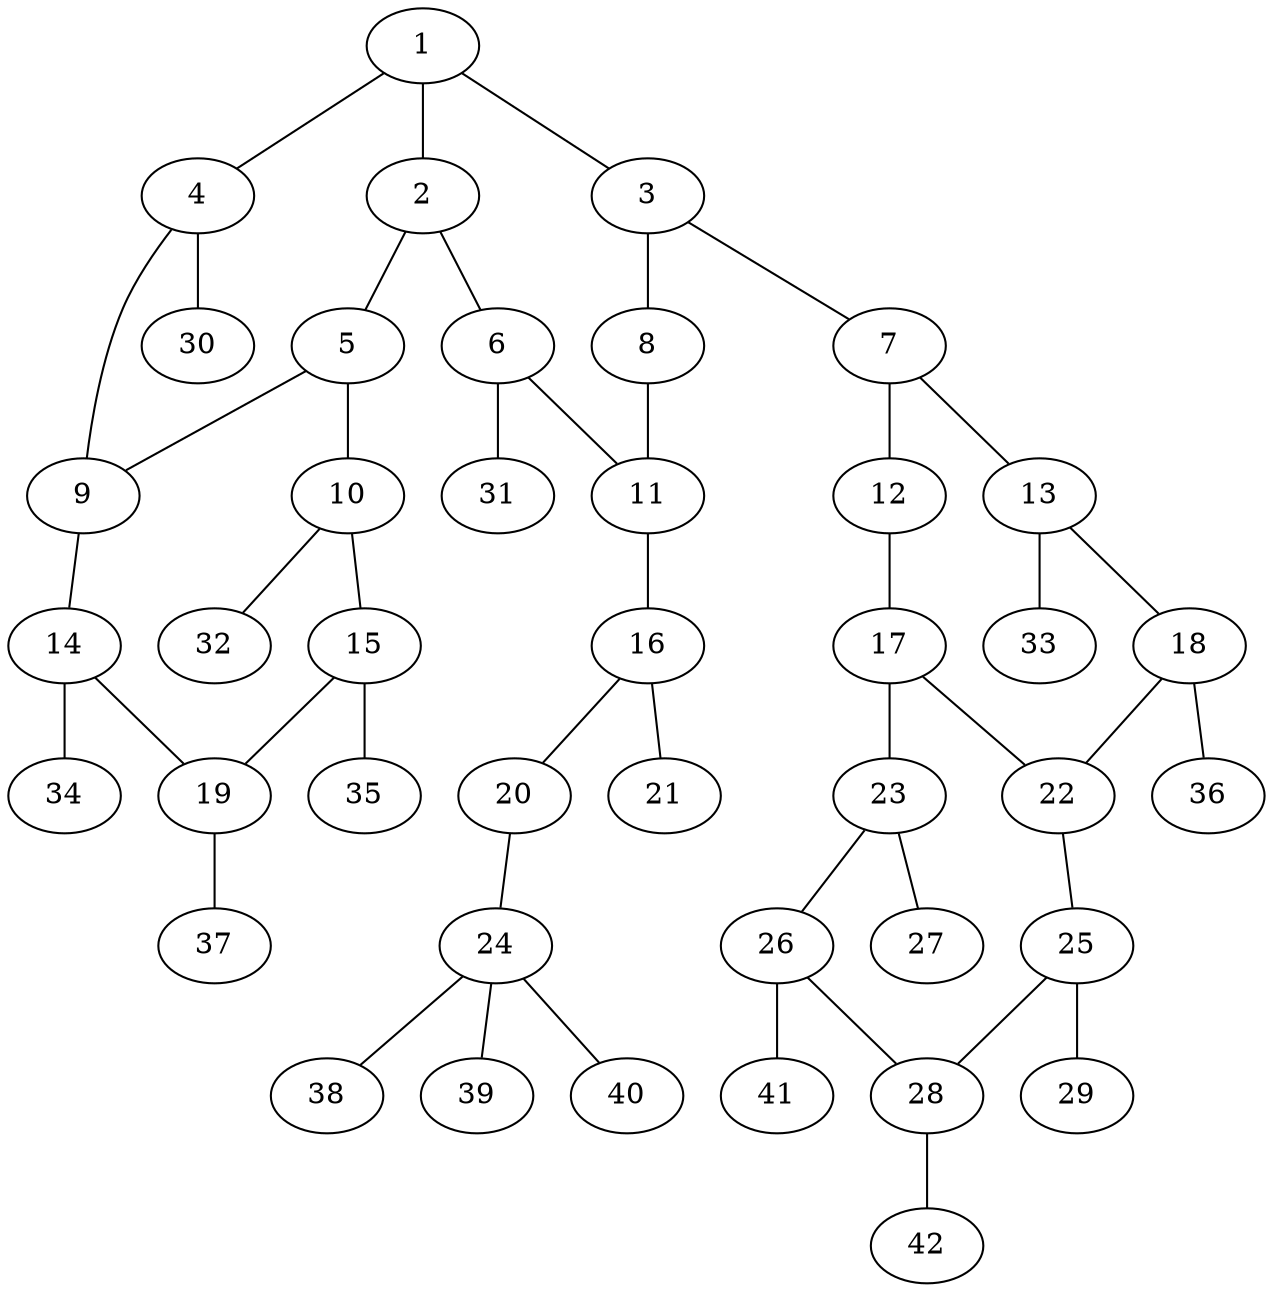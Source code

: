 graph molecule_2180 {
	1	 [chem=C];
	2	 [chem=C];
	1 -- 2	 [valence=2];
	3	 [chem=C];
	1 -- 3	 [valence=1];
	4	 [chem=N];
	1 -- 4	 [valence=1];
	5	 [chem=C];
	2 -- 5	 [valence=1];
	6	 [chem=C];
	2 -- 6	 [valence=1];
	7	 [chem=C];
	3 -- 7	 [valence=1];
	8	 [chem=N];
	3 -- 8	 [valence=2];
	9	 [chem=C];
	4 -- 9	 [valence=1];
	30	 [chem=H];
	4 -- 30	 [valence=1];
	5 -- 9	 [valence=2];
	10	 [chem=C];
	5 -- 10	 [valence=1];
	11	 [chem=C];
	6 -- 11	 [valence=2];
	31	 [chem=H];
	6 -- 31	 [valence=1];
	12	 [chem=N];
	7 -- 12	 [valence=2];
	13	 [chem=C];
	7 -- 13	 [valence=1];
	8 -- 11	 [valence=1];
	14	 [chem=C];
	9 -- 14	 [valence=1];
	15	 [chem=C];
	10 -- 15	 [valence=2];
	32	 [chem=H];
	10 -- 32	 [valence=1];
	16	 [chem=C];
	11 -- 16	 [valence=1];
	17	 [chem=C];
	12 -- 17	 [valence=1];
	18	 [chem=C];
	13 -- 18	 [valence=2];
	33	 [chem=H];
	13 -- 33	 [valence=1];
	19	 [chem=C];
	14 -- 19	 [valence=2];
	34	 [chem=H];
	14 -- 34	 [valence=1];
	15 -- 19	 [valence=1];
	35	 [chem=H];
	15 -- 35	 [valence=1];
	20	 [chem=O];
	16 -- 20	 [valence=1];
	21	 [chem=O];
	16 -- 21	 [valence=2];
	22	 [chem=C];
	17 -- 22	 [valence=2];
	23	 [chem=C];
	17 -- 23	 [valence=1];
	18 -- 22	 [valence=1];
	36	 [chem=H];
	18 -- 36	 [valence=1];
	37	 [chem=H];
	19 -- 37	 [valence=1];
	24	 [chem=C];
	20 -- 24	 [valence=1];
	25	 [chem=C];
	22 -- 25	 [valence=1];
	26	 [chem=C];
	23 -- 26	 [valence=1];
	27	 [chem=O];
	23 -- 27	 [valence=2];
	38	 [chem=H];
	24 -- 38	 [valence=1];
	39	 [chem=H];
	24 -- 39	 [valence=1];
	40	 [chem=H];
	24 -- 40	 [valence=1];
	28	 [chem=C];
	25 -- 28	 [valence=1];
	29	 [chem=O];
	25 -- 29	 [valence=2];
	26 -- 28	 [valence=2];
	41	 [chem=H];
	26 -- 41	 [valence=1];
	42	 [chem=H];
	28 -- 42	 [valence=1];
}
